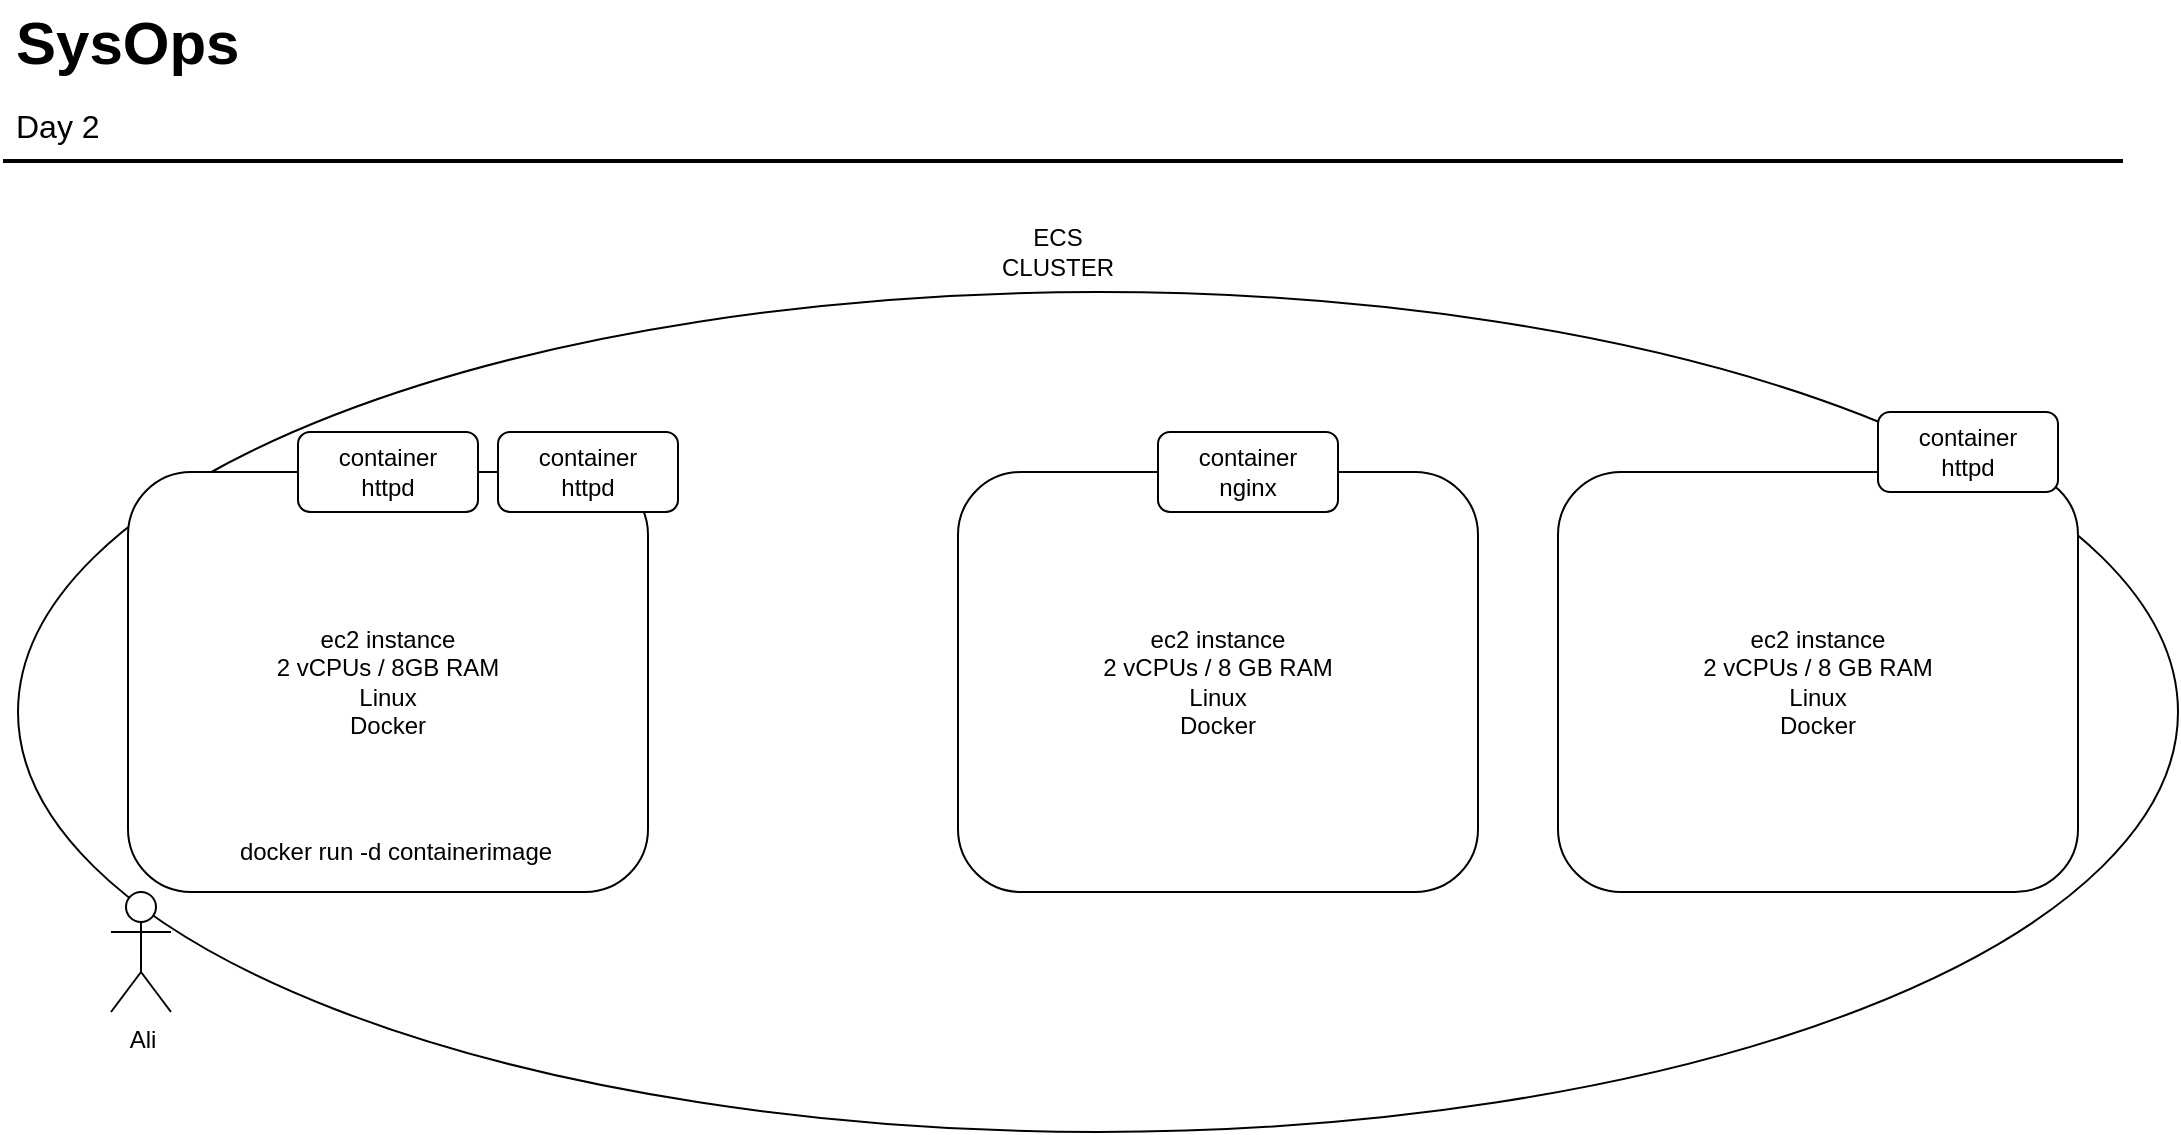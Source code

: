 <mxfile version="13.6.2" type="github" pages="4">
  <diagram id="7aYUHsOzWlrBTQbM_9My" name="Page-2">
    <mxGraphModel dx="1185" dy="693" grid="1" gridSize="10" guides="1" tooltips="1" connect="1" arrows="1" fold="1" page="1" pageScale="1" pageWidth="1169" pageHeight="827" math="0" shadow="0">
      <root>
        <mxCell id="5DOY-EQmABKspVYNS1KY-0" />
        <mxCell id="5DOY-EQmABKspVYNS1KY-1" parent="5DOY-EQmABKspVYNS1KY-0" />
        <mxCell id="qRjXAqnFWUedW61KbQQ_-9" value="" style="ellipse;whiteSpace=wrap;html=1;" vertex="1" parent="5DOY-EQmABKspVYNS1KY-1">
          <mxGeometry x="60" y="210" width="1080" height="420" as="geometry" />
        </mxCell>
        <mxCell id="5DOY-EQmABKspVYNS1KY-2" value="SysOps" style="text;html=1;resizable=0;points=[];autosize=1;align=left;verticalAlign=top;spacingTop=-4;fontSize=30;fontStyle=1" vertex="1" parent="5DOY-EQmABKspVYNS1KY-1">
          <mxGeometry x="56.5" y="64.5" width="130" height="40" as="geometry" />
        </mxCell>
        <mxCell id="5DOY-EQmABKspVYNS1KY-3" value="Day 2" style="text;html=1;resizable=0;points=[];autosize=1;align=left;verticalAlign=top;spacingTop=-4;fontSize=16;" vertex="1" parent="5DOY-EQmABKspVYNS1KY-1">
          <mxGeometry x="56.5" y="114.5" width="60" height="20" as="geometry" />
        </mxCell>
        <mxCell id="5DOY-EQmABKspVYNS1KY-4" value="" style="line;strokeWidth=2;html=1;fontSize=14;" vertex="1" parent="5DOY-EQmABKspVYNS1KY-1">
          <mxGeometry x="52.5" y="139.5" width="1060" height="10" as="geometry" />
        </mxCell>
        <mxCell id="qRjXAqnFWUedW61KbQQ_-0" value="ec2 instance&lt;br&gt;2 vCPUs / 8GB RAM&lt;br&gt;Linux&lt;br&gt;Docker" style="rounded=1;whiteSpace=wrap;html=1;" vertex="1" parent="5DOY-EQmABKspVYNS1KY-1">
          <mxGeometry x="115" y="300" width="260" height="210" as="geometry" />
        </mxCell>
        <mxCell id="qRjXAqnFWUedW61KbQQ_-2" value="container&lt;br&gt;httpd" style="rounded=1;whiteSpace=wrap;html=1;" vertex="1" parent="5DOY-EQmABKspVYNS1KY-1">
          <mxGeometry x="200" y="280" width="90" height="40" as="geometry" />
        </mxCell>
        <mxCell id="qRjXAqnFWUedW61KbQQ_-3" value="container&lt;br&gt;httpd" style="rounded=1;whiteSpace=wrap;html=1;" vertex="1" parent="5DOY-EQmABKspVYNS1KY-1">
          <mxGeometry x="300" y="280" width="90" height="40" as="geometry" />
        </mxCell>
        <mxCell id="qRjXAqnFWUedW61KbQQ_-4" value="ec2 instance&lt;br&gt;2 vCPUs / 8 GB RAM&lt;br&gt;Linux&lt;br&gt;Docker" style="rounded=1;whiteSpace=wrap;html=1;" vertex="1" parent="5DOY-EQmABKspVYNS1KY-1">
          <mxGeometry x="530" y="300" width="260" height="210" as="geometry" />
        </mxCell>
        <mxCell id="qRjXAqnFWUedW61KbQQ_-6" value="Ali" style="shape=umlActor;verticalLabelPosition=bottom;verticalAlign=top;html=1;outlineConnect=0;" vertex="1" parent="5DOY-EQmABKspVYNS1KY-1">
          <mxGeometry x="106.5" y="510" width="30" height="60" as="geometry" />
        </mxCell>
        <mxCell id="qRjXAqnFWUedW61KbQQ_-7" value="docker run -d containerimage" style="text;html=1;strokeColor=none;fillColor=none;align=center;verticalAlign=middle;whiteSpace=wrap;rounded=0;" vertex="1" parent="5DOY-EQmABKspVYNS1KY-1">
          <mxGeometry x="136.5" y="480" width="223.5" height="20" as="geometry" />
        </mxCell>
        <mxCell id="qRjXAqnFWUedW61KbQQ_-8" value="ec2 instance&lt;br&gt;2 vCPUs / 8 GB RAM&lt;br&gt;Linux&lt;br&gt;Docker" style="rounded=1;whiteSpace=wrap;html=1;" vertex="1" parent="5DOY-EQmABKspVYNS1KY-1">
          <mxGeometry x="830" y="300" width="260" height="210" as="geometry" />
        </mxCell>
        <mxCell id="qRjXAqnFWUedW61KbQQ_-1" value="container&lt;br&gt;nginx" style="rounded=1;whiteSpace=wrap;html=1;" vertex="1" parent="5DOY-EQmABKspVYNS1KY-1">
          <mxGeometry x="630" y="280" width="90" height="40" as="geometry" />
        </mxCell>
        <mxCell id="qRjXAqnFWUedW61KbQQ_-5" value="container&lt;br&gt;httpd" style="rounded=1;whiteSpace=wrap;html=1;" vertex="1" parent="5DOY-EQmABKspVYNS1KY-1">
          <mxGeometry x="990" y="270" width="90" height="40" as="geometry" />
        </mxCell>
        <mxCell id="qRjXAqnFWUedW61KbQQ_-10" value="ECS CLUSTER" style="text;html=1;strokeColor=none;fillColor=none;align=center;verticalAlign=middle;whiteSpace=wrap;rounded=0;" vertex="1" parent="5DOY-EQmABKspVYNS1KY-1">
          <mxGeometry x="560" y="180" width="40" height="20" as="geometry" />
        </mxCell>
      </root>
    </mxGraphModel>
  </diagram>
  <diagram id="GGSUilWGDdqNF_wBvupD" name="Page-3">
    <mxGraphModel dx="1185" dy="693" grid="1" gridSize="10" guides="1" tooltips="1" connect="1" arrows="1" fold="1" page="1" pageScale="1" pageWidth="1169" pageHeight="827" math="0" shadow="0">
      <root>
        <mxCell id="vUS7aPM6dgYuUxWX7Q3w-0" />
        <mxCell id="vUS7aPM6dgYuUxWX7Q3w-1" parent="vUS7aPM6dgYuUxWX7Q3w-0" />
        <mxCell id="vUS7aPM6dgYuUxWX7Q3w-2" value="" style="endArrow=none;html=1;" edge="1" parent="vUS7aPM6dgYuUxWX7Q3w-1" target="vUS7aPM6dgYuUxWX7Q3w-3">
          <mxGeometry width="50" height="50" relative="1" as="geometry">
            <mxPoint x="540" y="740" as="sourcePoint" />
            <mxPoint x="540" y="130" as="targetPoint" />
          </mxGeometry>
        </mxCell>
        <mxCell id="vUS7aPM6dgYuUxWX7Q3w-3" value="api.mybank.com&lt;br&gt;A RESTful API endpoint" style="text;html=1;strokeColor=none;fillColor=none;align=center;verticalAlign=middle;whiteSpace=wrap;rounded=0;fontSize=20;fontStyle=1" vertex="1" parent="vUS7aPM6dgYuUxWX7Q3w-1">
          <mxGeometry x="160" y="120" width="750" height="20" as="geometry" />
        </mxCell>
        <mxCell id="vUS7aPM6dgYuUxWX7Q3w-5" value="/customers" style="text;html=1;strokeColor=none;fillColor=none;align=center;verticalAlign=middle;whiteSpace=wrap;rounded=0;fontSize=20;" vertex="1" parent="vUS7aPM6dgYuUxWX7Q3w-1">
          <mxGeometry x="550" y="230" width="195" height="20" as="geometry" />
        </mxCell>
        <mxCell id="vUS7aPM6dgYuUxWX7Q3w-6" value="/branches" style="text;html=1;strokeColor=none;fillColor=none;align=center;verticalAlign=middle;whiteSpace=wrap;rounded=0;fontSize=20;" vertex="1" parent="vUS7aPM6dgYuUxWX7Q3w-1">
          <mxGeometry x="550" y="390" width="195" height="20" as="geometry" />
        </mxCell>
        <mxCell id="vUS7aPM6dgYuUxWX7Q3w-7" value="" style="endArrow=none;html=1;fontSize=20;" edge="1" parent="vUS7aPM6dgYuUxWX7Q3w-1" source="vUS7aPM6dgYuUxWX7Q3w-5">
          <mxGeometry width="50" height="50" relative="1" as="geometry">
            <mxPoint x="560" y="400" as="sourcePoint" />
            <mxPoint x="530" y="260" as="targetPoint" />
            <Array as="points">
              <mxPoint x="580" y="260" />
            </Array>
          </mxGeometry>
        </mxCell>
        <mxCell id="vUS7aPM6dgYuUxWX7Q3w-9" value="" style="endArrow=none;html=1;fontSize=20;" edge="1" parent="vUS7aPM6dgYuUxWX7Q3w-1">
          <mxGeometry width="50" height="50" relative="1" as="geometry">
            <mxPoint x="550" y="410" as="sourcePoint" />
            <mxPoint x="535" y="410" as="targetPoint" />
            <Array as="points">
              <mxPoint x="585" y="410" />
            </Array>
          </mxGeometry>
        </mxCell>
        <mxCell id="vUS7aPM6dgYuUxWX7Q3w-10" value="GET" style="text;html=1;strokeColor=none;fillColor=none;align=center;verticalAlign=middle;whiteSpace=wrap;rounded=0;fontSize=20;" vertex="1" parent="vUS7aPM6dgYuUxWX7Q3w-1">
          <mxGeometry x="640" y="260" width="40" height="20" as="geometry" />
        </mxCell>
        <mxCell id="vUS7aPM6dgYuUxWX7Q3w-11" value="HTTP GET on&lt;br&gt;http://api.mybank.com/customers" style="shape=umlActor;verticalLabelPosition=bottom;verticalAlign=top;html=1;outlineConnect=0;align=left;fontSize=20;" vertex="1" parent="vUS7aPM6dgYuUxWX7Q3w-1">
          <mxGeometry x="50" y="260" width="30" height="60" as="geometry" />
        </mxCell>
        <mxCell id="vUS7aPM6dgYuUxWX7Q3w-12" value="" style="shape=flexArrow;endArrow=classic;html=1;fontSize=20;entryX=0.399;entryY=-0.192;entryDx=0;entryDy=0;entryPerimeter=0;" edge="1" parent="vUS7aPM6dgYuUxWX7Q3w-1" target="vUS7aPM6dgYuUxWX7Q3w-3">
          <mxGeometry width="50" height="50" relative="1" as="geometry">
            <mxPoint x="130" y="280" as="sourcePoint" />
            <mxPoint x="180" y="230" as="targetPoint" />
          </mxGeometry>
        </mxCell>
        <mxCell id="vUS7aPM6dgYuUxWX7Q3w-13" value="" style="shape=flexArrow;endArrow=classic;html=1;fontSize=20;" edge="1" parent="vUS7aPM6dgYuUxWX7Q3w-1">
          <mxGeometry width="50" height="50" relative="1" as="geometry">
            <mxPoint x="640" y="290" as="sourcePoint" />
            <mxPoint x="310" y="390" as="targetPoint" />
          </mxGeometry>
        </mxCell>
        <mxCell id="vUS7aPM6dgYuUxWX7Q3w-14" value="{&lt;br&gt;Bob&lt;br&gt;Jim&lt;br&gt;Mary&lt;br&gt;Sue&lt;br&gt;Ali&lt;br&gt;&lt;div style=&quot;&quot;&gt;&lt;span&gt;}&lt;/span&gt;&lt;/div&gt;" style="rounded=1;whiteSpace=wrap;html=1;fontSize=20;align=left;" vertex="1" parent="vUS7aPM6dgYuUxWX7Q3w-1">
          <mxGeometry x="250" y="410" width="80" height="290" as="geometry" />
        </mxCell>
        <mxCell id="vUS7aPM6dgYuUxWX7Q3w-15" value="mySQL&lt;br&gt;DB" style="shape=cylinder2;whiteSpace=wrap;html=1;boundedLbl=1;backgroundOutline=1;size=15;fontSize=20;align=left;" vertex="1" parent="vUS7aPM6dgYuUxWX7Q3w-1">
          <mxGeometry x="1010" y="140" width="60" height="80" as="geometry" />
        </mxCell>
        <mxCell id="vUS7aPM6dgYuUxWX7Q3w-17" value="" style="endArrow=none;html=1;fontSize=20;entryX=1;entryY=0.5;entryDx=0;entryDy=0;" edge="1" parent="vUS7aPM6dgYuUxWX7Q3w-1" target="vUS7aPM6dgYuUxWX7Q3w-10">
          <mxGeometry width="50" height="50" relative="1" as="geometry">
            <mxPoint x="890" y="274.468" as="sourcePoint" />
            <mxPoint x="550" y="380" as="targetPoint" />
          </mxGeometry>
        </mxCell>
        <mxCell id="vUS7aPM6dgYuUxWX7Q3w-21" value="" style="endArrow=none;html=1;fontSize=20;" edge="1" parent="vUS7aPM6dgYuUxWX7Q3w-1" target="vUS7aPM6dgYuUxWX7Q3w-15">
          <mxGeometry width="50" height="50" relative="1" as="geometry">
            <mxPoint x="940" y="256" as="sourcePoint" />
            <mxPoint x="550" y="380" as="targetPoint" />
          </mxGeometry>
        </mxCell>
        <mxCell id="vUS7aPM6dgYuUxWX7Q3w-22" value="" style="outlineConnect=0;fontColor=#232F3E;gradientColor=#F78E04;gradientDirection=north;fillColor=#D05C17;strokeColor=#ffffff;dashed=0;verticalLabelPosition=bottom;verticalAlign=top;align=center;html=1;fontSize=12;fontStyle=0;aspect=fixed;shape=mxgraph.aws4.resourceIcon;resIcon=mxgraph.aws4.lambda;" vertex="1" parent="vUS7aPM6dgYuUxWX7Q3w-1">
          <mxGeometry x="876" y="242" width="78" height="78" as="geometry" />
        </mxCell>
      </root>
    </mxGraphModel>
  </diagram>
  <diagram id="jPhlRJ3SIVhwD_bJrjhU" name="Page-4">
    <mxGraphModel dx="1422" dy="832" grid="1" gridSize="10" guides="1" tooltips="1" connect="1" arrows="1" fold="1" page="1" pageScale="1" pageWidth="1169" pageHeight="827" math="0" shadow="0">
      <root>
        <mxCell id="VhpnGJvzr5eNYGnIJLx3-0" />
        <mxCell id="VhpnGJvzr5eNYGnIJLx3-1" parent="VhpnGJvzr5eNYGnIJLx3-0" />
        <mxCell id="VhpnGJvzr5eNYGnIJLx3-2" value="VPC - 10.0.0.0/16" style="points=[[0,0],[0.25,0],[0.5,0],[0.75,0],[1,0],[1,0.25],[1,0.5],[1,0.75],[1,1],[0.75,1],[0.5,1],[0.25,1],[0,1],[0,0.75],[0,0.5],[0,0.25]];outlineConnect=0;gradientColor=none;html=1;whiteSpace=wrap;fontSize=18;fontStyle=1;shape=mxgraph.aws4.group;grIcon=mxgraph.aws4.group_vpc;strokeColor=#248814;fillColor=none;verticalAlign=top;align=left;spacingLeft=30;fontColor=#AAB7B8;dashed=0;" vertex="1" parent="VhpnGJvzr5eNYGnIJLx3-1">
          <mxGeometry x="250" y="210" width="690" height="610" as="geometry" />
        </mxCell>
        <mxCell id="VhpnGJvzr5eNYGnIJLx3-3" value="INTERNET GATEWAY" style="outlineConnect=0;fontColor=#232F3E;gradientColor=none;fillColor=#5A30B5;strokeColor=none;dashed=0;verticalLabelPosition=bottom;verticalAlign=top;align=center;html=1;fontSize=12;fontStyle=0;aspect=fixed;pointerEvents=1;shape=mxgraph.aws4.internet_gateway;" vertex="1" parent="VhpnGJvzr5eNYGnIJLx3-1">
          <mxGeometry x="650" y="180" width="78" height="78" as="geometry" />
        </mxCell>
        <mxCell id="VhpnGJvzr5eNYGnIJLx3-4" value="Public Network 1&lt;br&gt;10.0.100.0/24" style="rounded=1;whiteSpace=wrap;html=1;align=center;fontSize=20;" vertex="1" parent="VhpnGJvzr5eNYGnIJLx3-1">
          <mxGeometry x="320" y="330" width="270" height="200" as="geometry" />
        </mxCell>
        <mxCell id="VhpnGJvzr5eNYGnIJLx3-5" value="ec2 instance&lt;br&gt;10.0.100.22" style="pointerEvents=1;shadow=0;dashed=0;html=1;strokeColor=none;fillColor=#434445;aspect=fixed;labelPosition=center;verticalLabelPosition=bottom;verticalAlign=top;align=center;outlineConnect=0;shape=mxgraph.vvd.virtual_machine;fontSize=20;" vertex="1" parent="VhpnGJvzr5eNYGnIJLx3-1">
          <mxGeometry x="320" y="270" width="70" height="70" as="geometry" />
        </mxCell>
        <mxCell id="VhpnGJvzr5eNYGnIJLx3-6" value="" style="shape=flexArrow;endArrow=classic;html=1;fontSize=20;width=17;endSize=3.44;" edge="1" parent="VhpnGJvzr5eNYGnIJLx3-1">
          <mxGeometry width="50" height="50" relative="1" as="geometry">
            <mxPoint x="370" y="290" as="sourcePoint" />
            <mxPoint x="860" y="90" as="targetPoint" />
          </mxGeometry>
        </mxCell>
        <mxCell id="VhpnGJvzr5eNYGnIJLx3-7" value="NAT translated to&lt;br&gt;77.3.99.101" style="text;html=1;strokeColor=none;fillColor=none;align=center;verticalAlign=middle;whiteSpace=wrap;rounded=0;fontSize=20;" vertex="1" parent="VhpnGJvzr5eNYGnIJLx3-1">
          <mxGeometry x="380" y="50" width="480" height="20" as="geometry" />
        </mxCell>
        <mxCell id="VhpnGJvzr5eNYGnIJLx3-8" value="" style="outlineConnect=0;fontColor=#232F3E;gradientColor=none;fillColor=#5A30B5;strokeColor=none;dashed=0;verticalLabelPosition=bottom;verticalAlign=top;align=center;html=1;fontSize=12;fontStyle=0;aspect=fixed;pointerEvents=1;shape=mxgraph.aws4.customer_gateway;" vertex="1" parent="VhpnGJvzr5eNYGnIJLx3-1">
          <mxGeometry x="660" y="360" width="78" height="78" as="geometry" />
        </mxCell>
        <mxCell id="VhpnGJvzr5eNYGnIJLx3-9" value="" style="endArrow=none;html=1;fontSize=20;exitX=1;exitY=0.5;exitDx=0;exitDy=0;" edge="1" parent="VhpnGJvzr5eNYGnIJLx3-1" source="VhpnGJvzr5eNYGnIJLx3-4" target="VhpnGJvzr5eNYGnIJLx3-8">
          <mxGeometry width="50" height="50" relative="1" as="geometry">
            <mxPoint x="550" y="390" as="sourcePoint" />
            <mxPoint x="600" y="340" as="targetPoint" />
          </mxGeometry>
        </mxCell>
        <mxCell id="VhpnGJvzr5eNYGnIJLx3-10" value="" style="endArrow=none;html=1;fontSize=20;" edge="1" parent="VhpnGJvzr5eNYGnIJLx3-1" source="VhpnGJvzr5eNYGnIJLx3-3" target="VhpnGJvzr5eNYGnIJLx3-8">
          <mxGeometry width="50" height="50" relative="1" as="geometry">
            <mxPoint x="600" y="475" as="sourcePoint" />
            <mxPoint x="670" y="432.615" as="targetPoint" />
          </mxGeometry>
        </mxCell>
        <mxCell id="VhpnGJvzr5eNYGnIJLx3-11" value="10.0.150.1" style="text;html=1;strokeColor=none;fillColor=none;align=center;verticalAlign=middle;whiteSpace=wrap;rounded=0;fontSize=20;" vertex="1" parent="VhpnGJvzr5eNYGnIJLx3-1">
          <mxGeometry x="688" y="460" width="40" height="20" as="geometry" />
        </mxCell>
        <mxCell id="VhpnGJvzr5eNYGnIJLx3-12" value="ec2 instance&lt;br&gt;10.0.100.35" style="pointerEvents=1;shadow=0;dashed=0;html=1;strokeColor=none;fillColor=#434445;aspect=fixed;labelPosition=center;verticalLabelPosition=bottom;verticalAlign=top;align=center;outlineConnect=0;shape=mxgraph.vvd.virtual_machine;fontSize=20;" vertex="1" parent="VhpnGJvzr5eNYGnIJLx3-1">
          <mxGeometry x="515" y="270" width="70" height="70" as="geometry" />
        </mxCell>
        <mxCell id="VhpnGJvzr5eNYGnIJLx3-13" value="" style="shape=flexArrow;endArrow=classic;html=1;fontSize=20;width=17;endSize=3.44;" edge="1" parent="VhpnGJvzr5eNYGnIJLx3-1">
          <mxGeometry width="50" height="50" relative="1" as="geometry">
            <mxPoint x="380" y="300" as="sourcePoint" />
            <mxPoint x="870" y="100" as="targetPoint" />
          </mxGeometry>
        </mxCell>
        <mxCell id="VhpnGJvzr5eNYGnIJLx3-14" value="NAT translated to&lt;br&gt;3.6,77,2" style="text;html=1;strokeColor=none;fillColor=none;align=center;verticalAlign=middle;whiteSpace=wrap;rounded=0;fontSize=20;" vertex="1" parent="VhpnGJvzr5eNYGnIJLx3-1">
          <mxGeometry x="710" y="110" width="480" height="20" as="geometry" />
        </mxCell>
        <mxCell id="VhpnGJvzr5eNYGnIJLx3-15" value="Private Network 1&lt;br&gt;10.0.150.0/24" style="rounded=1;whiteSpace=wrap;html=1;align=center;fontSize=20;" vertex="1" parent="VhpnGJvzr5eNYGnIJLx3-1">
          <mxGeometry x="315" y="550" width="270" height="180" as="geometry" />
        </mxCell>
        <mxCell id="VhpnGJvzr5eNYGnIJLx3-16" value="ec2 instance&lt;br&gt;10.0.150.66" style="pointerEvents=1;shadow=0;dashed=0;html=1;strokeColor=none;fillColor=#434445;aspect=fixed;labelPosition=center;verticalLabelPosition=bottom;verticalAlign=top;align=center;outlineConnect=0;shape=mxgraph.vvd.virtual_machine;fontSize=20;" vertex="1" parent="VhpnGJvzr5eNYGnIJLx3-1">
          <mxGeometry x="270" y="630" width="90" height="90" as="geometry" />
        </mxCell>
        <mxCell id="VhpnGJvzr5eNYGnIJLx3-17" value="" style="endArrow=none;html=1;fontSize=20;exitX=1;exitY=0.25;exitDx=0;exitDy=0;" edge="1" parent="VhpnGJvzr5eNYGnIJLx3-1" source="VhpnGJvzr5eNYGnIJLx3-15" target="VhpnGJvzr5eNYGnIJLx3-8">
          <mxGeometry width="50" height="50" relative="1" as="geometry">
            <mxPoint x="600" y="430" as="sourcePoint" />
            <mxPoint x="670" y="416.514" as="targetPoint" />
          </mxGeometry>
        </mxCell>
        <mxCell id="VhpnGJvzr5eNYGnIJLx3-18" value="10.0.100.1" style="text;html=1;strokeColor=none;fillColor=none;align=center;verticalAlign=middle;whiteSpace=wrap;rounded=0;fontSize=20;" vertex="1" parent="VhpnGJvzr5eNYGnIJLx3-1">
          <mxGeometry x="595" y="428" width="40" height="20" as="geometry" />
        </mxCell>
        <mxCell id="VhpnGJvzr5eNYGnIJLx3-19" value="NAT GW" style="outlineConnect=0;fontColor=#232F3E;gradientColor=none;fillColor=#5A30B5;strokeColor=none;dashed=0;verticalLabelPosition=bottom;verticalAlign=top;align=center;html=1;fontSize=12;fontStyle=0;aspect=fixed;pointerEvents=1;shape=mxgraph.aws4.nat_gateway;" vertex="1" parent="VhpnGJvzr5eNYGnIJLx3-1">
          <mxGeometry x="302" y="428" width="78" height="78" as="geometry" />
        </mxCell>
        <mxCell id="VhpnGJvzr5eNYGnIJLx3-20" value="Routing Table&lt;br&gt;10.0.0.0/16 - LOCAL&lt;br&gt;0.0.0.0/0 - VIA NAT GW" style="rounded=1;whiteSpace=wrap;html=1;fontSize=18;align=left;fillColor=#fff2cc;strokeColor=#d6b656;" vertex="1" parent="VhpnGJvzr5eNYGnIJLx3-1">
          <mxGeometry x="541.5" y="690" width="295" height="60" as="geometry" />
        </mxCell>
        <mxCell id="VhpnGJvzr5eNYGnIJLx3-21" value="" style="shape=flexArrow;endArrow=classic;html=1;fontSize=18;fillColor=#f8cecc;strokeColor=#b85450;" edge="1" parent="VhpnGJvzr5eNYGnIJLx3-1" source="VhpnGJvzr5eNYGnIJLx3-16" target="VhpnGJvzr5eNYGnIJLx3-19">
          <mxGeometry width="50" height="50" relative="1" as="geometry">
            <mxPoint x="550" y="460" as="sourcePoint" />
            <mxPoint x="600" y="410" as="targetPoint" />
          </mxGeometry>
        </mxCell>
        <mxCell id="VhpnGJvzr5eNYGnIJLx3-22" value="" style="shape=flexArrow;endArrow=classic;html=1;fontSize=20;width=17;endSize=3.44;fillColor=#f8cecc;strokeColor=#b85450;" edge="1" parent="VhpnGJvzr5eNYGnIJLx3-1" source="VhpnGJvzr5eNYGnIJLx3-19">
          <mxGeometry width="50" height="50" relative="1" as="geometry">
            <mxPoint x="390" y="310" as="sourcePoint" />
            <mxPoint x="1040" y="160" as="targetPoint" />
          </mxGeometry>
        </mxCell>
      </root>
    </mxGraphModel>
  </diagram>
  <diagram name="Copy of Page-4" id="6XXlJ7K48av_ODs4Vx07">
    <mxGraphModel dx="1422" dy="832" grid="1" gridSize="10" guides="1" tooltips="1" connect="1" arrows="1" fold="1" page="1" pageScale="1" pageWidth="1169" pageHeight="827" math="0" shadow="0">
      <root>
        <mxCell id="HlbDVn7y2drBcXx7girb-0" />
        <mxCell id="HlbDVn7y2drBcXx7girb-1" parent="HlbDVn7y2drBcXx7girb-0" />
        <mxCell id="HlbDVn7y2drBcXx7girb-2" value="VPC - 10.0.0.0/16" style="points=[[0,0],[0.25,0],[0.5,0],[0.75,0],[1,0],[1,0.25],[1,0.5],[1,0.75],[1,1],[0.75,1],[0.5,1],[0.25,1],[0,1],[0,0.75],[0,0.5],[0,0.25]];outlineConnect=0;gradientColor=none;html=1;whiteSpace=wrap;fontSize=18;fontStyle=1;shape=mxgraph.aws4.group;grIcon=mxgraph.aws4.group_vpc;strokeColor=#248814;fillColor=none;verticalAlign=top;align=left;spacingLeft=30;fontColor=#AAB7B8;dashed=0;" vertex="1" parent="HlbDVn7y2drBcXx7girb-1">
          <mxGeometry x="250" y="210" width="690" height="610" as="geometry" />
        </mxCell>
        <mxCell id="HlbDVn7y2drBcXx7girb-4" value="Public Network 1&lt;br&gt;10.0.100.0/24" style="rounded=1;whiteSpace=wrap;html=1;align=center;fontSize=20;" vertex="1" parent="HlbDVn7y2drBcXx7girb-1">
          <mxGeometry x="320" y="330" width="270" height="200" as="geometry" />
        </mxCell>
        <mxCell id="HlbDVn7y2drBcXx7girb-5" value="ec2 instance&lt;br&gt;10.0.100.22" style="pointerEvents=1;shadow=0;dashed=0;html=1;strokeColor=none;fillColor=#434445;aspect=fixed;labelPosition=center;verticalLabelPosition=bottom;verticalAlign=top;align=center;outlineConnect=0;shape=mxgraph.vvd.virtual_machine;fontSize=20;" vertex="1" parent="HlbDVn7y2drBcXx7girb-1">
          <mxGeometry x="320" y="270" width="70" height="70" as="geometry" />
        </mxCell>
        <mxCell id="HlbDVn7y2drBcXx7girb-8" value="VPC ROUTER&lt;br&gt;NACL" style="outlineConnect=0;fontColor=#232F3E;gradientColor=none;fillColor=#5A30B5;strokeColor=none;dashed=0;verticalLabelPosition=bottom;verticalAlign=top;align=center;html=1;fontSize=12;fontStyle=0;aspect=fixed;pointerEvents=1;shape=mxgraph.aws4.customer_gateway;" vertex="1" parent="HlbDVn7y2drBcXx7girb-1">
          <mxGeometry x="680" y="310" width="78" height="78" as="geometry" />
        </mxCell>
        <mxCell id="HlbDVn7y2drBcXx7girb-9" value="" style="endArrow=none;html=1;fontSize=20;exitX=1;exitY=0.5;exitDx=0;exitDy=0;" edge="1" parent="HlbDVn7y2drBcXx7girb-1" source="HlbDVn7y2drBcXx7girb-4" target="HlbDVn7y2drBcXx7girb-8">
          <mxGeometry width="50" height="50" relative="1" as="geometry">
            <mxPoint x="550" y="390" as="sourcePoint" />
            <mxPoint x="600" y="340" as="targetPoint" />
          </mxGeometry>
        </mxCell>
        <mxCell id="HlbDVn7y2drBcXx7girb-11" value="10.0.150.1" style="text;html=1;strokeColor=none;fillColor=none;align=center;verticalAlign=middle;whiteSpace=wrap;rounded=0;fontSize=20;" vertex="1" parent="HlbDVn7y2drBcXx7girb-1">
          <mxGeometry x="688" y="460" width="40" height="20" as="geometry" />
        </mxCell>
        <mxCell id="HlbDVn7y2drBcXx7girb-15" value="Private Network 1&lt;br&gt;10.0.150.0/24" style="rounded=1;whiteSpace=wrap;html=1;align=center;fontSize=20;" vertex="1" parent="HlbDVn7y2drBcXx7girb-1">
          <mxGeometry x="315" y="550" width="270" height="180" as="geometry" />
        </mxCell>
        <mxCell id="HlbDVn7y2drBcXx7girb-16" value="ec2 instance&lt;br&gt;10.0.150.66" style="pointerEvents=1;shadow=0;dashed=0;html=1;strokeColor=none;fillColor=#434445;aspect=fixed;labelPosition=center;verticalLabelPosition=bottom;verticalAlign=top;align=center;outlineConnect=0;shape=mxgraph.vvd.virtual_machine;fontSize=20;" vertex="1" parent="HlbDVn7y2drBcXx7girb-1">
          <mxGeometry x="270" y="630" width="90" height="90" as="geometry" />
        </mxCell>
        <mxCell id="HlbDVn7y2drBcXx7girb-17" value="" style="endArrow=none;html=1;fontSize=20;exitX=1;exitY=0.25;exitDx=0;exitDy=0;" edge="1" parent="HlbDVn7y2drBcXx7girb-1" source="HlbDVn7y2drBcXx7girb-15" target="HlbDVn7y2drBcXx7girb-8">
          <mxGeometry width="50" height="50" relative="1" as="geometry">
            <mxPoint x="600" y="430" as="sourcePoint" />
            <mxPoint x="670" y="416.514" as="targetPoint" />
          </mxGeometry>
        </mxCell>
        <mxCell id="HlbDVn7y2drBcXx7girb-18" value="10.0.100.1" style="text;html=1;strokeColor=none;fillColor=none;align=center;verticalAlign=middle;whiteSpace=wrap;rounded=0;fontSize=20;" vertex="1" parent="HlbDVn7y2drBcXx7girb-1">
          <mxGeometry x="595" y="428" width="40" height="20" as="geometry" />
        </mxCell>
        <mxCell id="HlbDVn7y2drBcXx7girb-24" value="Security group" style="fillColor=none;strokeColor=#DD3522;verticalAlign=top;fontStyle=0;fontColor=#DD3522;align=center;" vertex="1" parent="HlbDVn7y2drBcXx7girb-1">
          <mxGeometry x="300" y="250" width="110" height="150" as="geometry" />
        </mxCell>
        <mxCell id="HlbDVn7y2drBcXx7girb-26" value="Security group" style="fillColor=none;strokeColor=#DD3522;verticalAlign=top;fontStyle=0;fontColor=#DD3522;align=center;" vertex="1" parent="HlbDVn7y2drBcXx7girb-1">
          <mxGeometry x="260" y="610" width="110" height="150" as="geometry" />
        </mxCell>
        <mxCell id="HlbDVn7y2drBcXx7girb-27" value="" style="outlineConnect=0;fontColor=#232F3E;gradientColor=none;fillColor=#5A30B5;strokeColor=none;dashed=0;verticalLabelPosition=bottom;verticalAlign=top;align=center;html=1;fontSize=12;fontStyle=0;aspect=fixed;pointerEvents=1;shape=mxgraph.aws4.nat_gateway;" vertex="1" parent="HlbDVn7y2drBcXx7girb-1">
          <mxGeometry x="507" y="286" width="78" height="78" as="geometry" />
        </mxCell>
        <mxCell id="HlbDVn7y2drBcXx7girb-28" value="Routing Table 1&lt;br&gt;10.0.0.0/16 LOCAL&lt;br&gt;0.0.0.0./0 VIA IGW" style="rounded=1;whiteSpace=wrap;html=1;align=left;fontSize=18;fillColor=#fff2cc;strokeColor=#d6b656;" vertex="1" parent="HlbDVn7y2drBcXx7girb-1">
          <mxGeometry x="120" y="440" width="215" height="60" as="geometry" />
        </mxCell>
        <mxCell id="HlbDVn7y2drBcXx7girb-29" value="Routing Table 2 (MAIN)&lt;br&gt;10.0.0.0/16 LOCAL&lt;br&gt;" style="rounded=1;whiteSpace=wrap;html=1;align=left;fontSize=18;fillColor=#fff2cc;strokeColor=#d6b656;" vertex="1" parent="HlbDVn7y2drBcXx7girb-1">
          <mxGeometry x="758" y="310" width="215" height="60" as="geometry" />
        </mxCell>
        <mxCell id="HlbDVn7y2drBcXx7girb-31" value="" style="outlineConnect=0;fontColor=#232F3E;gradientColor=none;fillColor=#5A30B5;strokeColor=none;dashed=0;verticalLabelPosition=bottom;verticalAlign=top;align=center;html=1;fontSize=12;fontStyle=0;aspect=fixed;pointerEvents=1;shape=mxgraph.aws4.internet_gateway;" vertex="1" parent="HlbDVn7y2drBcXx7girb-1">
          <mxGeometry x="585" y="160" width="78" height="78" as="geometry" />
        </mxCell>
        <mxCell id="HlbDVn7y2drBcXx7girb-32" value="Routing Table 3&lt;br&gt;10.0.0.0/16 LOCAL&lt;br&gt;0.0.0.0/0 VIA NATGW" style="rounded=1;whiteSpace=wrap;html=1;align=left;fontSize=18;fillColor=#fff2cc;strokeColor=#d6b656;" vertex="1" parent="HlbDVn7y2drBcXx7girb-1">
          <mxGeometry x="430" y="700" width="215" height="60" as="geometry" />
        </mxCell>
        <mxCell id="HlbDVn7y2drBcXx7girb-33" value="Private Network 2&lt;br&gt;10.0.200.0/24" style="rounded=1;whiteSpace=wrap;html=1;align=center;fontSize=20;" vertex="1" parent="HlbDVn7y2drBcXx7girb-1">
          <mxGeometry x="720" y="550" width="270" height="180" as="geometry" />
        </mxCell>
      </root>
    </mxGraphModel>
  </diagram>
</mxfile>
